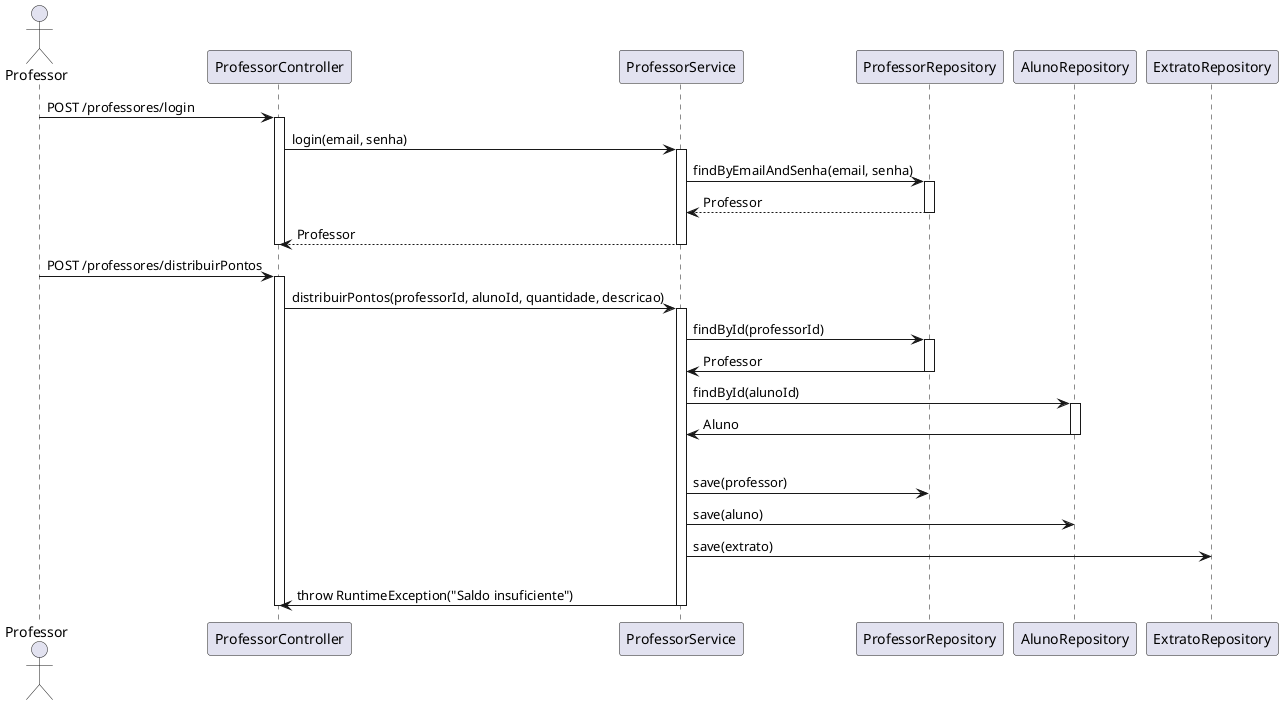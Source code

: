 @startuml
actor Professor
participant "ProfessorController" as PC
participant "ProfessorService" as PS
participant "ProfessorRepository" as PR
participant "AlunoRepository" as AR
participant "ExtratoRepository" as ER

Professor -> PC: POST /professores/login
activate PC
PC -> PS: login(email, senha)
activate PS
PS -> PR: findByEmailAndSenha(email, senha)
activate PR
PR --> PS: Professor
deactivate PR
PS --> PC: Professor
deactivate PS
deactivate PC

Professor -> PC: POST /professores/distribuirPontos
activate PC
PC -> PS: distribuirPontos(professorId, alunoId, quantidade, descricao)
activate PS
PS -> PR: findById(professorId)
activate PR
PR -> PS: Professor
deactivate PR

PS -> AR: findById(alunoId)
activate AR
AR -> PS: Aluno
deactivate AR

alt Professor has enough coins
    PS -> PR: save(professor)
    PS -> AR: save(aluno)
    PS -> ER: save(extrato)
else Professor does not have enough coins
    PS -> PC: throw RuntimeException("Saldo insuficiente")
deactivate PS
deactivate PC
@enduml